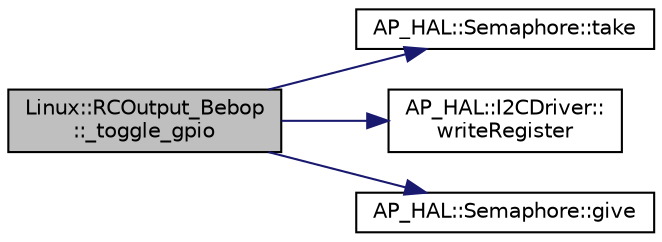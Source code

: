 digraph "Linux::RCOutput_Bebop::_toggle_gpio"
{
 // INTERACTIVE_SVG=YES
  edge [fontname="Helvetica",fontsize="10",labelfontname="Helvetica",labelfontsize="10"];
  node [fontname="Helvetica",fontsize="10",shape=record];
  rankdir="LR";
  Node1 [label="Linux::RCOutput_Bebop\l::_toggle_gpio",height=0.2,width=0.4,color="black", fillcolor="grey75", style="filled", fontcolor="black"];
  Node1 -> Node2 [color="midnightblue",fontsize="10",style="solid",fontname="Helvetica"];
  Node2 [label="AP_HAL::Semaphore::take",height=0.2,width=0.4,color="black", fillcolor="white", style="filled",URL="$classAP__HAL_1_1Semaphore.html#abd3a0affad8bb211981a979f30386589"];
  Node1 -> Node3 [color="midnightblue",fontsize="10",style="solid",fontname="Helvetica"];
  Node3 [label="AP_HAL::I2CDriver::\lwriteRegister",height=0.2,width=0.4,color="black", fillcolor="white", style="filled",URL="$classAP__HAL_1_1I2CDriver.html#a8e28e01b86bd1cb03efb7162f340444e"];
  Node1 -> Node4 [color="midnightblue",fontsize="10",style="solid",fontname="Helvetica"];
  Node4 [label="AP_HAL::Semaphore::give",height=0.2,width=0.4,color="black", fillcolor="white", style="filled",URL="$classAP__HAL_1_1Semaphore.html#afcdbf03d5bea9d83037acc93bfaea7ce"];
}
